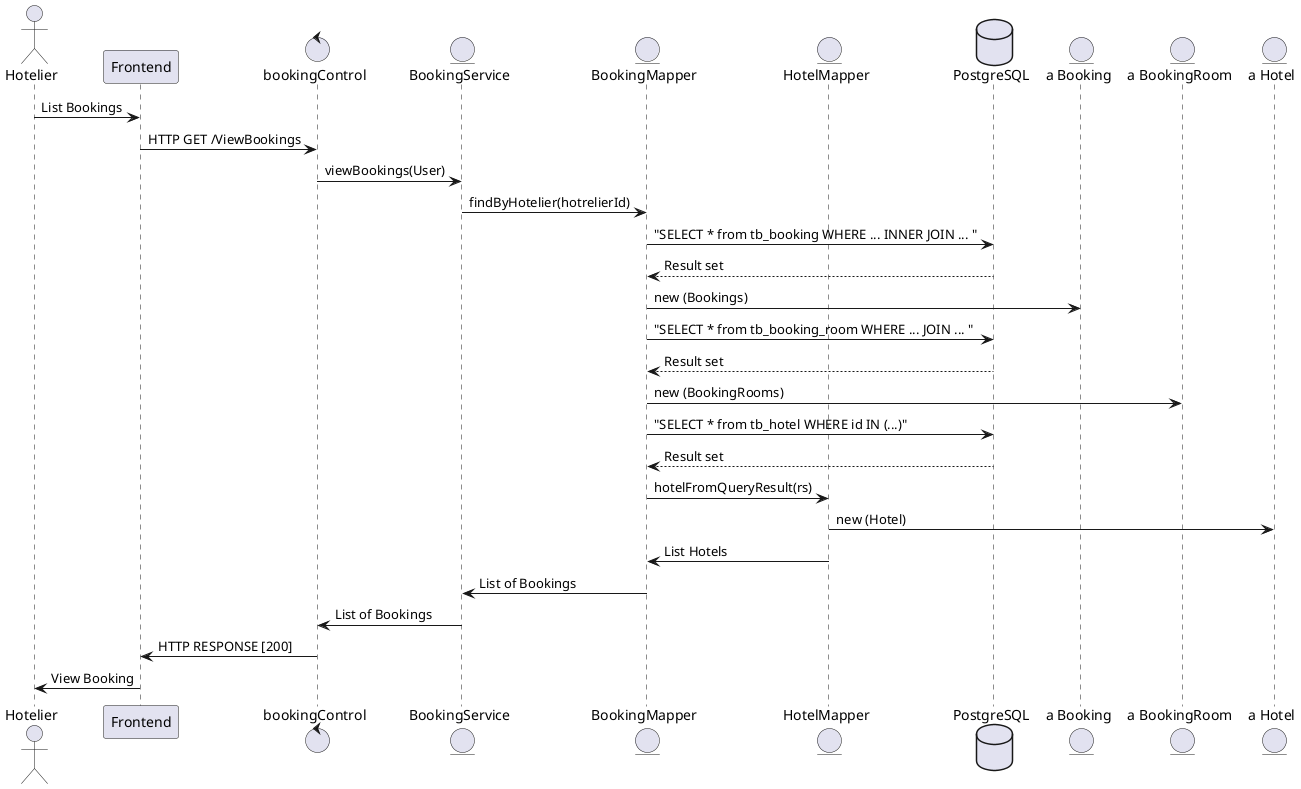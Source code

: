 @startuml
actor       Hotelier                as Foo0
participant Frontend                as Foo1
control     bookingControl          as Foo2
entity      BookingService          as Foo3
entity      BookingMapper           as Foo4
entity      HotelMapper             as Foo5
database    PostgreSQL                as Foo7
entity      "a Booking"             as Foo10
entity      "a BookingRoom"         as Foo8
entity      "a Hotel"               as Foo11

Foo0 -> Foo1 : List Bookings 
Foo1 -> Foo2 : HTTP GET /ViewBookings
Foo2 -> Foo3 : viewBookings(User)
Foo3 -> Foo4 : findByHotelier(hotrelierId)
Foo4 -> Foo7 : "SELECT * from tb_booking WHERE ... INNER JOIN ... "
Foo4 <-- Foo7 : Result set
Foo4 -> Foo10: new (Bookings)
Foo4 -> Foo7 : "SELECT * from tb_booking_room WHERE ... JOIN ... "
Foo4 <-- Foo7 : Result set
Foo4 -> Foo8: new (BookingRooms)
Foo4 -> Foo7 : "SELECT * from tb_hotel WHERE id IN (...)"
Foo4 <-- Foo7 : Result set
Foo4 -> Foo5: hotelFromQueryResult(rs)
Foo5 -> Foo11: new (Hotel)
Foo4 <- Foo5: List Hotels
Foo3 <- Foo4: List of Bookings
Foo2 <- Foo3: List of Bookings
Foo1 <- Foo2 : HTTP RESPONSE [200]
Foo0 <- Foo1 : View Booking
@enduml
